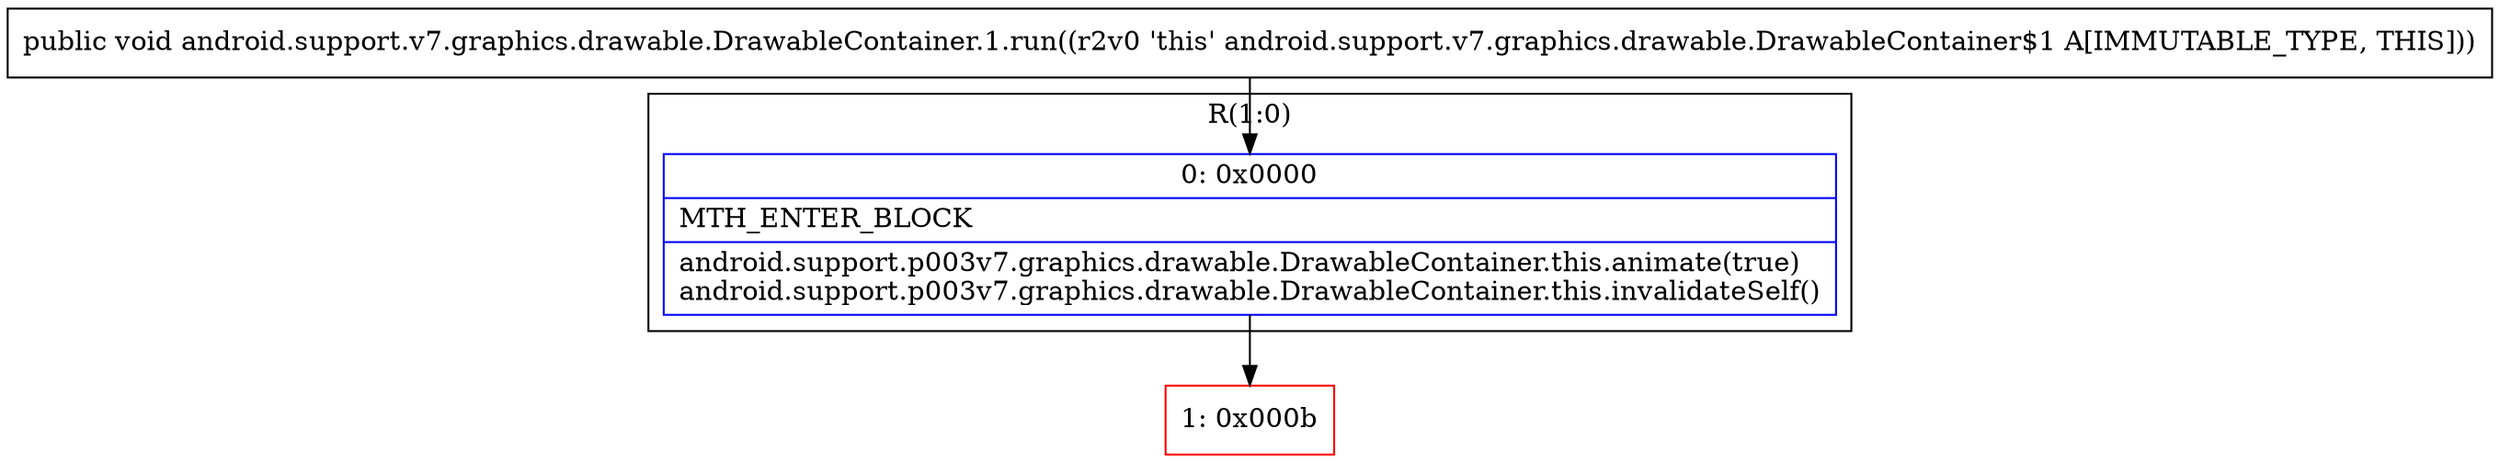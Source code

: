digraph "CFG forandroid.support.v7.graphics.drawable.DrawableContainer.1.run()V" {
subgraph cluster_Region_788972708 {
label = "R(1:0)";
node [shape=record,color=blue];
Node_0 [shape=record,label="{0\:\ 0x0000|MTH_ENTER_BLOCK\l|android.support.p003v7.graphics.drawable.DrawableContainer.this.animate(true)\landroid.support.p003v7.graphics.drawable.DrawableContainer.this.invalidateSelf()\l}"];
}
Node_1 [shape=record,color=red,label="{1\:\ 0x000b}"];
MethodNode[shape=record,label="{public void android.support.v7.graphics.drawable.DrawableContainer.1.run((r2v0 'this' android.support.v7.graphics.drawable.DrawableContainer$1 A[IMMUTABLE_TYPE, THIS])) }"];
MethodNode -> Node_0;
Node_0 -> Node_1;
}

